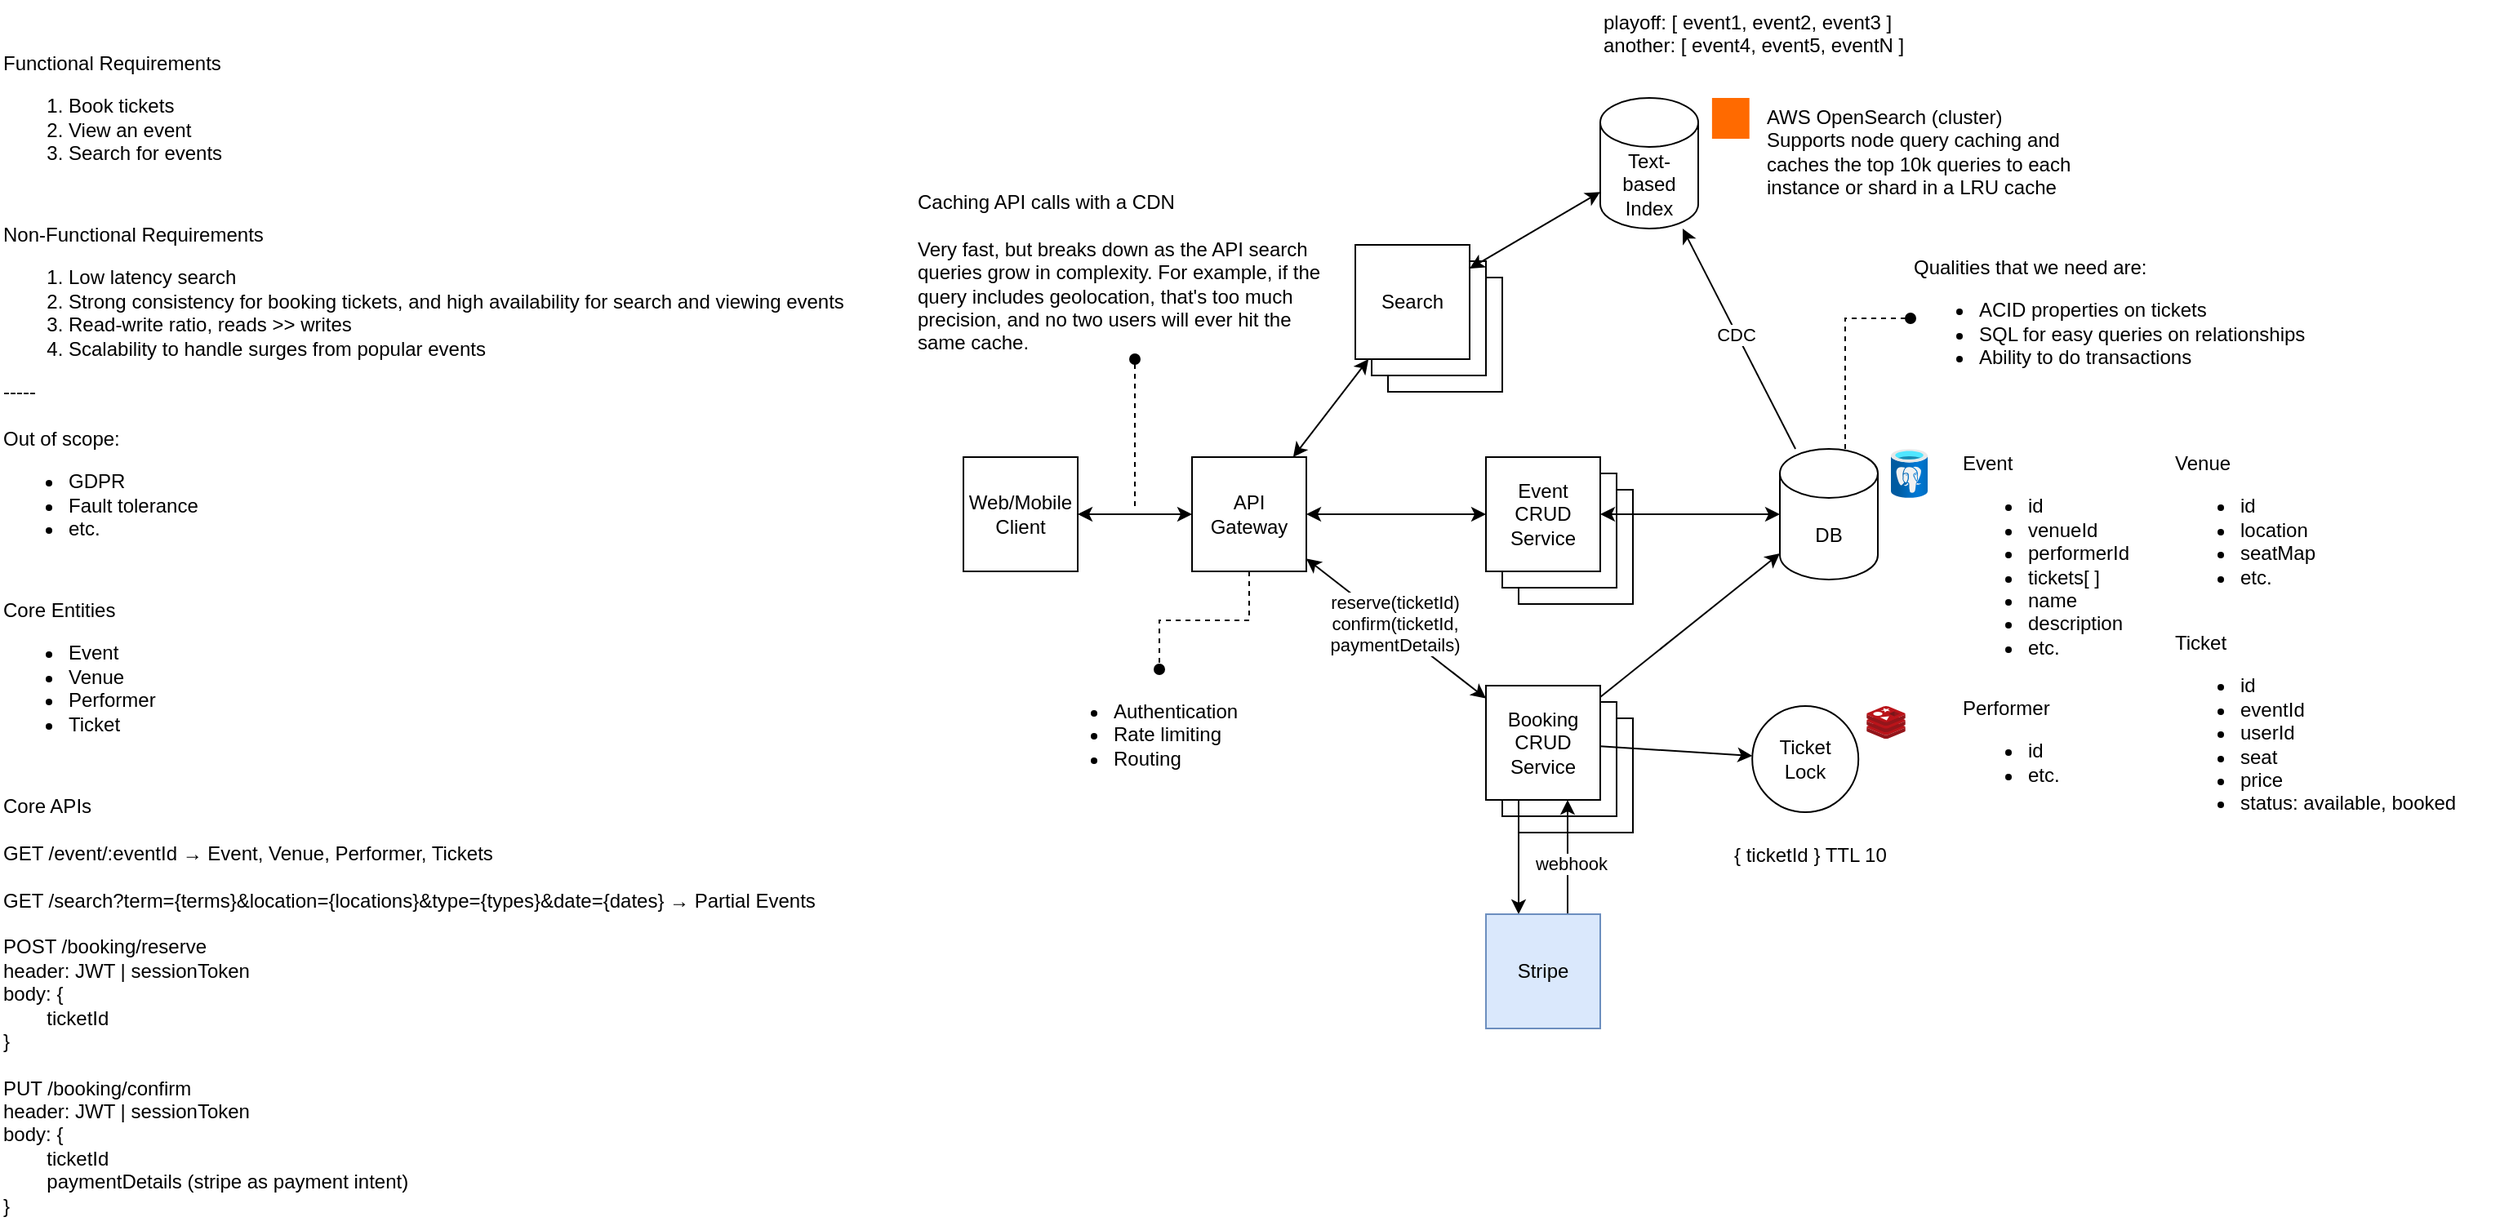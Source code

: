 <mxfile version="24.8.6">
  <diagram name="Page-1" id="2PX046yWAE0F68nmA5gT">
    <mxGraphModel dx="2616" dy="889" grid="1" gridSize="10" guides="1" tooltips="1" connect="1" arrows="1" fold="1" page="1" pageScale="1" pageWidth="1700" pageHeight="1100" math="0" shadow="0">
      <root>
        <mxCell id="0" />
        <mxCell id="1" parent="0" />
        <mxCell id="RG29Gt4kNFogIGyosR_q-3" value="Functional Requirements&lt;div&gt;&lt;ol&gt;&lt;li&gt;Book tickets&lt;/li&gt;&lt;li&gt;View an event&lt;/li&gt;&lt;li&gt;Search for events&lt;/li&gt;&lt;/ol&gt;&lt;/div&gt;" style="text;html=1;align=left;verticalAlign=top;resizable=0;points=[];autosize=1;strokeColor=none;fillColor=none;" vertex="1" parent="1">
          <mxGeometry x="-300" y="45" width="160" height="90" as="geometry" />
        </mxCell>
        <mxCell id="RG29Gt4kNFogIGyosR_q-4" value="Non-Functional Requirements&lt;div&gt;&lt;ol&gt;&lt;li&gt;Low latency search&lt;/li&gt;&lt;li&gt;Strong consistency for booking tickets, and high availability for search and viewing events&lt;/li&gt;&lt;li&gt;Read-write ratio, reads &amp;gt;&amp;gt; writes&amp;nbsp;&lt;/li&gt;&lt;li&gt;Scalability to handle surges from popular events&lt;/li&gt;&lt;/ol&gt;&lt;div&gt;-----&lt;/div&gt;&lt;/div&gt;&lt;div&gt;&lt;br&gt;&lt;/div&gt;&lt;div&gt;Out of scope:&lt;/div&gt;&lt;div&gt;&lt;ul&gt;&lt;li&gt;GDPR&lt;/li&gt;&lt;li&gt;Fault tolerance&lt;/li&gt;&lt;li&gt;etc.&lt;/li&gt;&lt;/ul&gt;&lt;/div&gt;" style="text;html=1;align=left;verticalAlign=top;resizable=0;points=[];autosize=1;strokeColor=none;fillColor=none;" vertex="1" parent="1">
          <mxGeometry x="-300" y="150" width="540" height="220" as="geometry" />
        </mxCell>
        <mxCell id="RG29Gt4kNFogIGyosR_q-5" value="Core Entities&lt;div&gt;&lt;ul&gt;&lt;li&gt;Event&lt;/li&gt;&lt;li&gt;Venue&lt;/li&gt;&lt;li&gt;Performer&lt;/li&gt;&lt;li&gt;Ticket&lt;/li&gt;&lt;/ul&gt;&lt;/div&gt;" style="text;html=1;align=left;verticalAlign=top;resizable=0;points=[];autosize=1;strokeColor=none;fillColor=none;" vertex="1" parent="1">
          <mxGeometry x="-300" y="380" width="120" height="110" as="geometry" />
        </mxCell>
        <mxCell id="RG29Gt4kNFogIGyosR_q-6" value="Core APIs&lt;div&gt;&lt;br&gt;&lt;/div&gt;&lt;div&gt;GET /event/:eventId → Event, Venue, Performer, Tickets&lt;/div&gt;&lt;div&gt;&lt;br&gt;&lt;/div&gt;&lt;div&gt;GET /search?term={terms}&amp;amp;location={locations}&amp;amp;type={types}&amp;amp;date={dates} → Partial Events&lt;/div&gt;&lt;div&gt;&lt;br&gt;&lt;/div&gt;&lt;div&gt;POST /booking/reserve&lt;/div&gt;&lt;div&gt;header: JWT | sessionToken&lt;/div&gt;&lt;div&gt;body: {&lt;/div&gt;&lt;div&gt;&lt;span style=&quot;white-space: pre;&quot;&gt;&#x9;ticketId&lt;/span&gt;&lt;br&gt;&lt;/div&gt;&lt;div&gt;&lt;span style=&quot;white-space: pre;&quot;&gt;}&lt;/span&gt;&lt;/div&gt;&lt;div&gt;&lt;span style=&quot;white-space: pre;&quot;&gt;&lt;br&gt;&lt;/span&gt;&lt;/div&gt;&lt;div&gt;&lt;span style=&quot;white-space: pre;&quot;&gt;PUT /booking/confirm&lt;/span&gt;&lt;/div&gt;&lt;div&gt;&lt;span style=&quot;white-space: pre;&quot;&gt;header: JWT | sessionToken&lt;/span&gt;&lt;/div&gt;&lt;div&gt;&lt;span style=&quot;white-space: pre;&quot;&gt;body: {&lt;/span&gt;&lt;/div&gt;&lt;div&gt;&lt;span style=&quot;white-space: pre;&quot;&gt;&lt;span style=&quot;white-space: pre;&quot;&gt;&#x9;ticketId&lt;/span&gt;&lt;br&gt;&lt;/span&gt;&lt;/div&gt;&lt;div&gt;&lt;span style=&quot;white-space: pre;&quot;&gt;&lt;span style=&quot;white-space: pre;&quot;&gt;&lt;span style=&quot;white-space: pre;&quot;&gt;&#x9;paymentDetails (stripe as payment intent)&lt;/span&gt;&lt;br&gt;&lt;/span&gt;&lt;/span&gt;&lt;/div&gt;&lt;div&gt;&lt;span style=&quot;white-space: pre;&quot;&gt;&lt;span style=&quot;white-space: pre;&quot;&gt;&lt;span style=&quot;white-space: pre;&quot;&gt;}&lt;/span&gt;&lt;/span&gt;&lt;/span&gt;&lt;/div&gt;" style="text;html=1;align=left;verticalAlign=top;resizable=0;points=[];autosize=1;strokeColor=none;fillColor=none;" vertex="1" parent="1">
          <mxGeometry x="-300" y="500" width="520" height="270" as="geometry" />
        </mxCell>
        <mxCell id="RG29Gt4kNFogIGyosR_q-10" style="edgeStyle=orthogonalEdgeStyle;rounded=0;orthogonalLoop=1;jettySize=auto;html=1;startArrow=classic;startFill=1;" edge="1" parent="1" source="RG29Gt4kNFogIGyosR_q-7" target="RG29Gt4kNFogIGyosR_q-9">
          <mxGeometry relative="1" as="geometry" />
        </mxCell>
        <mxCell id="RG29Gt4kNFogIGyosR_q-7" value="Web/Mobile Client" style="rounded=0;whiteSpace=wrap;html=1;" vertex="1" parent="1">
          <mxGeometry x="290" y="300" width="70" height="70" as="geometry" />
        </mxCell>
        <mxCell id="RG29Gt4kNFogIGyosR_q-16" style="rounded=0;orthogonalLoop=1;jettySize=auto;html=1;startArrow=classic;startFill=1;" edge="1" parent="1" source="RG29Gt4kNFogIGyosR_q-9" target="RG29Gt4kNFogIGyosR_q-15">
          <mxGeometry relative="1" as="geometry" />
        </mxCell>
        <mxCell id="RG29Gt4kNFogIGyosR_q-31" style="rounded=0;orthogonalLoop=1;jettySize=auto;html=1;startArrow=classic;startFill=1;" edge="1" parent="1" source="RG29Gt4kNFogIGyosR_q-9" target="RG29Gt4kNFogIGyosR_q-30">
          <mxGeometry relative="1" as="geometry" />
        </mxCell>
        <mxCell id="RG29Gt4kNFogIGyosR_q-38" style="edgeStyle=orthogonalEdgeStyle;rounded=0;orthogonalLoop=1;jettySize=auto;html=1;endArrow=oval;endFill=1;dashed=1;" edge="1" parent="1" source="RG29Gt4kNFogIGyosR_q-9" target="RG29Gt4kNFogIGyosR_q-11">
          <mxGeometry relative="1" as="geometry" />
        </mxCell>
        <mxCell id="RG29Gt4kNFogIGyosR_q-39" style="rounded=0;orthogonalLoop=1;jettySize=auto;html=1;startArrow=classic;startFill=1;" edge="1" parent="1" source="RG29Gt4kNFogIGyosR_q-9" target="RG29Gt4kNFogIGyosR_q-36">
          <mxGeometry relative="1" as="geometry" />
        </mxCell>
        <mxCell id="RG29Gt4kNFogIGyosR_q-41" value="reserve(ticketId)&lt;div&gt;confirm(ticketId,&lt;/div&gt;&lt;div&gt;paymentDetails)&lt;/div&gt;" style="edgeLabel;html=1;align=center;verticalAlign=middle;resizable=0;points=[];" vertex="1" connectable="0" parent="RG29Gt4kNFogIGyosR_q-39">
          <mxGeometry x="-0.048" y="2" relative="1" as="geometry">
            <mxPoint as="offset" />
          </mxGeometry>
        </mxCell>
        <mxCell id="RG29Gt4kNFogIGyosR_q-9" value="API Gateway" style="rounded=0;whiteSpace=wrap;html=1;" vertex="1" parent="1">
          <mxGeometry x="430" y="300" width="70" height="70" as="geometry" />
        </mxCell>
        <mxCell id="RG29Gt4kNFogIGyosR_q-11" value="&lt;ul&gt;&lt;li&gt;Authentication&lt;/li&gt;&lt;li&gt;Rate limiting&lt;/li&gt;&lt;li&gt;Routing&lt;/li&gt;&lt;/ul&gt;" style="text;html=1;align=left;verticalAlign=top;resizable=0;points=[];autosize=1;strokeColor=none;fillColor=none;" vertex="1" parent="1">
          <mxGeometry x="340" y="430" width="140" height="80" as="geometry" />
        </mxCell>
        <mxCell id="RG29Gt4kNFogIGyosR_q-13" value="" style="rounded=0;whiteSpace=wrap;html=1;" vertex="1" parent="1">
          <mxGeometry x="630" y="320" width="70" height="70" as="geometry" />
        </mxCell>
        <mxCell id="RG29Gt4kNFogIGyosR_q-14" value="" style="rounded=0;whiteSpace=wrap;html=1;" vertex="1" parent="1">
          <mxGeometry x="620" y="310" width="70" height="70" as="geometry" />
        </mxCell>
        <mxCell id="RG29Gt4kNFogIGyosR_q-18" style="edgeStyle=orthogonalEdgeStyle;rounded=0;orthogonalLoop=1;jettySize=auto;html=1;startArrow=classic;startFill=1;" edge="1" parent="1" source="RG29Gt4kNFogIGyosR_q-15" target="RG29Gt4kNFogIGyosR_q-17">
          <mxGeometry relative="1" as="geometry" />
        </mxCell>
        <mxCell id="RG29Gt4kNFogIGyosR_q-15" value="Event CRUD Service" style="rounded=0;whiteSpace=wrap;html=1;" vertex="1" parent="1">
          <mxGeometry x="610" y="300" width="70" height="70" as="geometry" />
        </mxCell>
        <mxCell id="RG29Gt4kNFogIGyosR_q-27" style="edgeStyle=orthogonalEdgeStyle;rounded=0;orthogonalLoop=1;jettySize=auto;html=1;endArrow=oval;endFill=1;dashed=1;" edge="1" parent="1" source="RG29Gt4kNFogIGyosR_q-17" target="RG29Gt4kNFogIGyosR_q-25">
          <mxGeometry relative="1" as="geometry">
            <Array as="points">
              <mxPoint x="830" y="215" />
            </Array>
          </mxGeometry>
        </mxCell>
        <mxCell id="RG29Gt4kNFogIGyosR_q-56" style="rounded=0;orthogonalLoop=1;jettySize=auto;html=1;" edge="1" parent="1" source="RG29Gt4kNFogIGyosR_q-17" target="RG29Gt4kNFogIGyosR_q-53">
          <mxGeometry relative="1" as="geometry" />
        </mxCell>
        <mxCell id="RG29Gt4kNFogIGyosR_q-57" value="CDC" style="edgeLabel;html=1;align=center;verticalAlign=middle;resizable=0;points=[];" vertex="1" connectable="0" parent="RG29Gt4kNFogIGyosR_q-56">
          <mxGeometry x="0.041" y="1" relative="1" as="geometry">
            <mxPoint as="offset" />
          </mxGeometry>
        </mxCell>
        <mxCell id="RG29Gt4kNFogIGyosR_q-17" value="DB" style="shape=cylinder3;whiteSpace=wrap;html=1;boundedLbl=1;backgroundOutline=1;size=15;" vertex="1" parent="1">
          <mxGeometry x="790" y="295" width="60" height="80" as="geometry" />
        </mxCell>
        <mxCell id="RG29Gt4kNFogIGyosR_q-19" value="Event&lt;div&gt;&lt;ul&gt;&lt;li&gt;id&lt;/li&gt;&lt;li&gt;venueId&lt;/li&gt;&lt;li&gt;performerId&lt;/li&gt;&lt;li&gt;tickets[ ]&lt;/li&gt;&lt;li&gt;name&lt;/li&gt;&lt;li&gt;description&lt;/li&gt;&lt;li&gt;etc.&lt;/li&gt;&lt;/ul&gt;&lt;/div&gt;" style="text;html=1;align=left;verticalAlign=top;resizable=0;points=[];autosize=1;strokeColor=none;fillColor=none;" vertex="1" parent="1">
          <mxGeometry x="900" y="290" width="130" height="150" as="geometry" />
        </mxCell>
        <mxCell id="RG29Gt4kNFogIGyosR_q-20" value="Venue&lt;div&gt;&lt;ul&gt;&lt;li&gt;id&lt;/li&gt;&lt;li&gt;location&lt;/li&gt;&lt;li&gt;seatMap&lt;/li&gt;&lt;li&gt;etc.&lt;/li&gt;&lt;/ul&gt;&lt;/div&gt;" style="text;html=1;align=left;verticalAlign=top;resizable=0;points=[];autosize=1;strokeColor=none;fillColor=none;" vertex="1" parent="1">
          <mxGeometry x="1030" y="290" width="110" height="110" as="geometry" />
        </mxCell>
        <mxCell id="RG29Gt4kNFogIGyosR_q-21" value="Performer&lt;div&gt;&lt;ul&gt;&lt;li&gt;id&lt;/li&gt;&lt;li&gt;etc.&lt;/li&gt;&lt;/ul&gt;&lt;/div&gt;" style="text;html=1;align=left;verticalAlign=top;resizable=0;points=[];autosize=1;strokeColor=none;fillColor=none;" vertex="1" parent="1">
          <mxGeometry x="900" y="440" width="80" height="80" as="geometry" />
        </mxCell>
        <mxCell id="RG29Gt4kNFogIGyosR_q-22" value="Ticket&lt;div&gt;&lt;ul&gt;&lt;li&gt;id&lt;/li&gt;&lt;li&gt;eventId&lt;/li&gt;&lt;li&gt;userId&lt;/li&gt;&lt;li&gt;seat&lt;/li&gt;&lt;li&gt;price&lt;/li&gt;&lt;li&gt;status: available, booked&lt;/li&gt;&lt;/ul&gt;&lt;/div&gt;" style="text;html=1;align=left;verticalAlign=top;resizable=0;points=[];autosize=1;strokeColor=none;fillColor=none;" vertex="1" parent="1">
          <mxGeometry x="1030" y="400" width="200" height="140" as="geometry" />
        </mxCell>
        <mxCell id="RG29Gt4kNFogIGyosR_q-23" value="" style="image;aspect=fixed;html=1;points=[];align=center;fontSize=12;image=img/lib/azure2/databases/Azure_Database_PostgreSQL_Server.svg;" vertex="1" parent="1">
          <mxGeometry x="858" y="295" width="22.5" height="30" as="geometry" />
        </mxCell>
        <mxCell id="RG29Gt4kNFogIGyosR_q-25" value="Qualities that we need are:&lt;div&gt;&lt;ul&gt;&lt;li&gt;ACID properties on tickets&lt;/li&gt;&lt;li&gt;SQL for easy queries on relationships&lt;/li&gt;&lt;li&gt;Ability to do transactions&lt;/li&gt;&lt;/ul&gt;&lt;/div&gt;" style="text;html=1;align=left;verticalAlign=top;resizable=0;points=[];autosize=1;strokeColor=none;fillColor=none;" vertex="1" parent="1">
          <mxGeometry x="870" y="170" width="260" height="90" as="geometry" />
        </mxCell>
        <mxCell id="RG29Gt4kNFogIGyosR_q-28" value="" style="rounded=0;whiteSpace=wrap;html=1;" vertex="1" parent="1">
          <mxGeometry x="550" y="190" width="70" height="70" as="geometry" />
        </mxCell>
        <mxCell id="RG29Gt4kNFogIGyosR_q-29" value="" style="rounded=0;whiteSpace=wrap;html=1;" vertex="1" parent="1">
          <mxGeometry x="540" y="180" width="70" height="70" as="geometry" />
        </mxCell>
        <mxCell id="RG29Gt4kNFogIGyosR_q-32" style="rounded=0;orthogonalLoop=1;jettySize=auto;html=1;startArrow=classic;startFill=1;" edge="1" parent="1" source="RG29Gt4kNFogIGyosR_q-30" target="RG29Gt4kNFogIGyosR_q-53">
          <mxGeometry relative="1" as="geometry" />
        </mxCell>
        <mxCell id="RG29Gt4kNFogIGyosR_q-30" value="Search" style="rounded=0;whiteSpace=wrap;html=1;" vertex="1" parent="1">
          <mxGeometry x="530" y="170" width="70" height="70" as="geometry" />
        </mxCell>
        <mxCell id="RG29Gt4kNFogIGyosR_q-34" value="" style="rounded=0;whiteSpace=wrap;html=1;" vertex="1" parent="1">
          <mxGeometry x="630" y="460" width="70" height="70" as="geometry" />
        </mxCell>
        <mxCell id="RG29Gt4kNFogIGyosR_q-35" value="" style="rounded=0;whiteSpace=wrap;html=1;" vertex="1" parent="1">
          <mxGeometry x="620" y="450" width="70" height="70" as="geometry" />
        </mxCell>
        <mxCell id="RG29Gt4kNFogIGyosR_q-40" style="rounded=0;orthogonalLoop=1;jettySize=auto;html=1;startArrow=none;startFill=0;" edge="1" parent="1" source="RG29Gt4kNFogIGyosR_q-36" target="RG29Gt4kNFogIGyosR_q-17">
          <mxGeometry relative="1" as="geometry" />
        </mxCell>
        <mxCell id="RG29Gt4kNFogIGyosR_q-43" style="edgeStyle=orthogonalEdgeStyle;rounded=0;orthogonalLoop=1;jettySize=auto;html=1;startArrow=none;startFill=0;" edge="1" parent="1" source="RG29Gt4kNFogIGyosR_q-36" target="RG29Gt4kNFogIGyosR_q-42">
          <mxGeometry relative="1" as="geometry">
            <Array as="points">
              <mxPoint x="630" y="540" />
              <mxPoint x="630" y="540" />
            </Array>
          </mxGeometry>
        </mxCell>
        <mxCell id="RG29Gt4kNFogIGyosR_q-52" style="rounded=0;orthogonalLoop=1;jettySize=auto;html=1;" edge="1" parent="1" source="RG29Gt4kNFogIGyosR_q-36" target="RG29Gt4kNFogIGyosR_q-49">
          <mxGeometry relative="1" as="geometry" />
        </mxCell>
        <mxCell id="RG29Gt4kNFogIGyosR_q-36" value="Booking CRUD Service" style="rounded=0;whiteSpace=wrap;html=1;" vertex="1" parent="1">
          <mxGeometry x="610" y="440" width="70" height="70" as="geometry" />
        </mxCell>
        <mxCell id="RG29Gt4kNFogIGyosR_q-45" style="edgeStyle=orthogonalEdgeStyle;rounded=0;orthogonalLoop=1;jettySize=auto;html=1;" edge="1" parent="1" source="RG29Gt4kNFogIGyosR_q-42" target="RG29Gt4kNFogIGyosR_q-36">
          <mxGeometry relative="1" as="geometry">
            <Array as="points">
              <mxPoint x="660" y="550" />
              <mxPoint x="660" y="550" />
            </Array>
          </mxGeometry>
        </mxCell>
        <mxCell id="RG29Gt4kNFogIGyosR_q-46" value="webhook" style="edgeLabel;html=1;align=center;verticalAlign=middle;resizable=0;points=[];" vertex="1" connectable="0" parent="RG29Gt4kNFogIGyosR_q-45">
          <mxGeometry x="-0.104" y="-2" relative="1" as="geometry">
            <mxPoint as="offset" />
          </mxGeometry>
        </mxCell>
        <mxCell id="RG29Gt4kNFogIGyosR_q-42" value="Stripe" style="rounded=0;whiteSpace=wrap;html=1;fillColor=#dae8fc;strokeColor=#6c8ebf;" vertex="1" parent="1">
          <mxGeometry x="610" y="580" width="70" height="70" as="geometry" />
        </mxCell>
        <mxCell id="RG29Gt4kNFogIGyosR_q-44" style="edgeStyle=orthogonalEdgeStyle;rounded=0;orthogonalLoop=1;jettySize=auto;html=1;exitX=0.5;exitY=1;exitDx=0;exitDy=0;" edge="1" parent="1" source="RG29Gt4kNFogIGyosR_q-42" target="RG29Gt4kNFogIGyosR_q-42">
          <mxGeometry relative="1" as="geometry" />
        </mxCell>
        <mxCell id="RG29Gt4kNFogIGyosR_q-49" value="Ticket&lt;div&gt;Lock&lt;/div&gt;" style="ellipse;whiteSpace=wrap;html=1;aspect=fixed;" vertex="1" parent="1">
          <mxGeometry x="773.09" y="452.5" width="65" height="65" as="geometry" />
        </mxCell>
        <mxCell id="RG29Gt4kNFogIGyosR_q-50" value="" style="image;sketch=0;aspect=fixed;html=1;points=[];align=center;fontSize=12;image=img/lib/mscae/Cache_Redis_Product.svg;" vertex="1" parent="1">
          <mxGeometry x="843.09" y="452.5" width="23.81" height="20" as="geometry" />
        </mxCell>
        <mxCell id="RG29Gt4kNFogIGyosR_q-51" value="{ ticketId } TTL 10" style="text;html=1;align=left;verticalAlign=top;resizable=0;points=[];autosize=1;strokeColor=none;fillColor=none;" vertex="1" parent="1">
          <mxGeometry x="760" y="530" width="120" height="30" as="geometry" />
        </mxCell>
        <mxCell id="RG29Gt4kNFogIGyosR_q-53" value="Text-based Index" style="shape=cylinder3;whiteSpace=wrap;html=1;boundedLbl=1;backgroundOutline=1;size=15;" vertex="1" parent="1">
          <mxGeometry x="680" y="80" width="60" height="80" as="geometry" />
        </mxCell>
        <mxCell id="RG29Gt4kNFogIGyosR_q-54" value="" style="points=[];aspect=fixed;html=1;align=center;shadow=0;dashed=0;fillColor=#FF6A00;strokeColor=none;shape=mxgraph.alibaba_cloud.elasticsearch;" vertex="1" parent="1">
          <mxGeometry x="748.44" y="80" width="22.91" height="25" as="geometry" />
        </mxCell>
        <mxCell id="RG29Gt4kNFogIGyosR_q-55" value="playoff: [ event1, event2, event3 ]&lt;div&gt;another: [ event4, event5, eventN ]&lt;/div&gt;" style="text;html=1;align=left;verticalAlign=top;resizable=0;points=[];autosize=1;strokeColor=none;fillColor=none;" vertex="1" parent="1">
          <mxGeometry x="680" y="20" width="210" height="40" as="geometry" />
        </mxCell>
        <mxCell id="RG29Gt4kNFogIGyosR_q-59" value="AWS OpenSearch (cluster)&lt;div&gt;Supports node query caching and&lt;/div&gt;&lt;div&gt;caches the top 10k queries to each&lt;/div&gt;&lt;div&gt;instance or shard in a LRU cache&lt;/div&gt;" style="text;html=1;align=left;verticalAlign=top;resizable=0;points=[];autosize=1;strokeColor=none;fillColor=none;" vertex="1" parent="1">
          <mxGeometry x="780" y="77.5" width="210" height="70" as="geometry" />
        </mxCell>
        <mxCell id="RG29Gt4kNFogIGyosR_q-61" style="edgeStyle=orthogonalEdgeStyle;rounded=0;orthogonalLoop=1;jettySize=auto;html=1;startArrow=oval;startFill=1;endArrow=none;endFill=0;dashed=1;" edge="1" parent="1" source="RG29Gt4kNFogIGyosR_q-60">
          <mxGeometry relative="1" as="geometry">
            <mxPoint x="395" y="330.0" as="targetPoint" />
          </mxGeometry>
        </mxCell>
        <mxCell id="RG29Gt4kNFogIGyosR_q-60" value="Caching API calls with a CDN&lt;div&gt;&lt;br&gt;&lt;div&gt;Very fast, but breaks down as the API search&lt;/div&gt;&lt;div&gt;queries grow in complexity. For example, if the&lt;/div&gt;&lt;div&gt;query includes geolocation, that&#39;s too much&lt;br&gt;&lt;/div&gt;&lt;div&gt;precision, and no two users will ever hit the&lt;/div&gt;&lt;div&gt;same cache.&lt;/div&gt;&lt;/div&gt;" style="text;html=1;align=left;verticalAlign=top;resizable=0;points=[];autosize=1;strokeColor=none;fillColor=none;" vertex="1" parent="1">
          <mxGeometry x="260" y="130" width="270" height="110" as="geometry" />
        </mxCell>
      </root>
    </mxGraphModel>
  </diagram>
</mxfile>
